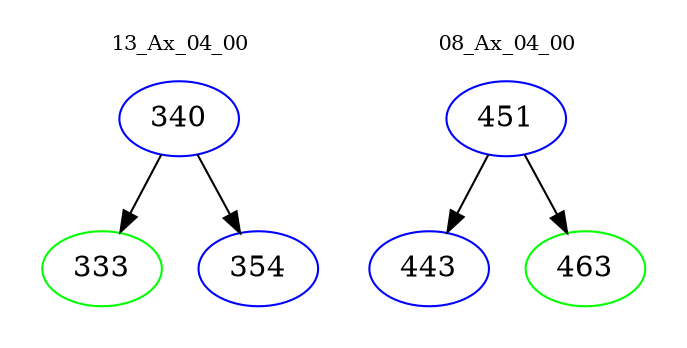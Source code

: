 digraph{
subgraph cluster_0 {
color = white
label = "13_Ax_04_00";
fontsize=10;
T0_340 [label="340", color="blue"]
T0_340 -> T0_333 [color="black"]
T0_333 [label="333", color="green"]
T0_340 -> T0_354 [color="black"]
T0_354 [label="354", color="blue"]
}
subgraph cluster_1 {
color = white
label = "08_Ax_04_00";
fontsize=10;
T1_451 [label="451", color="blue"]
T1_451 -> T1_443 [color="black"]
T1_443 [label="443", color="blue"]
T1_451 -> T1_463 [color="black"]
T1_463 [label="463", color="green"]
}
}
